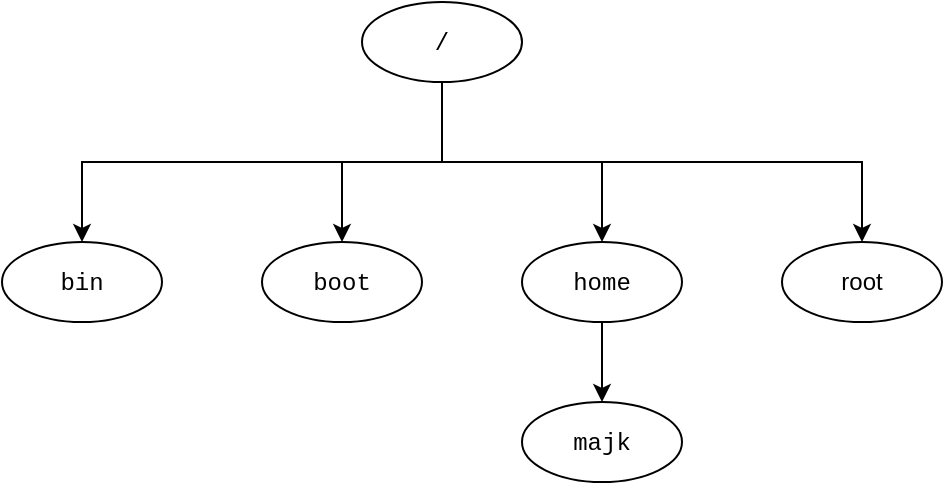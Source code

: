 <mxfile version="24.7.12">
  <diagram name="Strona-1" id="l2mlURXPRyVoS3bdO42i">
    <mxGraphModel dx="782" dy="1164" grid="1" gridSize="10" guides="1" tooltips="1" connect="1" arrows="1" fold="1" page="1" pageScale="1" pageWidth="827" pageHeight="1169" math="0" shadow="0">
      <root>
        <mxCell id="0" />
        <mxCell id="1" parent="0" />
        <mxCell id="0-CQRosKPqwTe5LOo3xO-4" value="" style="edgeStyle=orthogonalEdgeStyle;rounded=0;orthogonalLoop=1;jettySize=auto;html=1;" parent="1" source="0-CQRosKPqwTe5LOo3xO-1" target="0-CQRosKPqwTe5LOo3xO-3" edge="1">
          <mxGeometry relative="1" as="geometry">
            <Array as="points">
              <mxPoint x="360" y="180" />
              <mxPoint x="180" y="180" />
            </Array>
          </mxGeometry>
        </mxCell>
        <mxCell id="0-CQRosKPqwTe5LOo3xO-6" value="" style="edgeStyle=orthogonalEdgeStyle;rounded=0;orthogonalLoop=1;jettySize=auto;html=1;entryX=0.5;entryY=0;entryDx=0;entryDy=0;" parent="1" source="0-CQRosKPqwTe5LOo3xO-1" target="0-CQRosKPqwTe5LOo3xO-5" edge="1">
          <mxGeometry relative="1" as="geometry">
            <Array as="points">
              <mxPoint x="360" y="180" />
              <mxPoint x="570" y="180" />
            </Array>
          </mxGeometry>
        </mxCell>
        <mxCell id="0-CQRosKPqwTe5LOo3xO-8" value="" style="edgeStyle=orthogonalEdgeStyle;rounded=0;orthogonalLoop=1;jettySize=auto;html=1;" parent="1" source="0-CQRosKPqwTe5LOo3xO-1" target="0-CQRosKPqwTe5LOo3xO-7" edge="1">
          <mxGeometry relative="1" as="geometry" />
        </mxCell>
        <mxCell id="0-CQRosKPqwTe5LOo3xO-10" value="" style="edgeStyle=orthogonalEdgeStyle;rounded=0;orthogonalLoop=1;jettySize=auto;html=1;" parent="1" source="0-CQRosKPqwTe5LOo3xO-1" target="0-CQRosKPqwTe5LOo3xO-9" edge="1">
          <mxGeometry relative="1" as="geometry" />
        </mxCell>
        <mxCell id="0-CQRosKPqwTe5LOo3xO-1" value="&lt;font face=&quot;Courier New&quot;&gt;/&lt;/font&gt;" style="ellipse;whiteSpace=wrap;html=1;" parent="1" vertex="1">
          <mxGeometry x="320" y="100" width="80" height="40" as="geometry" />
        </mxCell>
        <mxCell id="0-CQRosKPqwTe5LOo3xO-3" value="&lt;font face=&quot;Courier New&quot;&gt;bin&lt;/font&gt;" style="ellipse;whiteSpace=wrap;html=1;" parent="1" vertex="1">
          <mxGeometry x="140" y="220" width="80" height="40" as="geometry" />
        </mxCell>
        <mxCell id="0-CQRosKPqwTe5LOo3xO-5" value="root" style="ellipse;whiteSpace=wrap;html=1;" parent="1" vertex="1">
          <mxGeometry x="530" y="220" width="80" height="40" as="geometry" />
        </mxCell>
        <mxCell id="0-CQRosKPqwTe5LOo3xO-7" value="&lt;font face=&quot;Courier New&quot;&gt;boot&lt;/font&gt;" style="ellipse;whiteSpace=wrap;html=1;" parent="1" vertex="1">
          <mxGeometry x="270" y="220" width="80" height="40" as="geometry" />
        </mxCell>
        <mxCell id="0-CQRosKPqwTe5LOo3xO-14" value="" style="edgeStyle=orthogonalEdgeStyle;rounded=0;orthogonalLoop=1;jettySize=auto;html=1;" parent="1" source="0-CQRosKPqwTe5LOo3xO-9" target="0-CQRosKPqwTe5LOo3xO-13" edge="1">
          <mxGeometry relative="1" as="geometry" />
        </mxCell>
        <mxCell id="0-CQRosKPqwTe5LOo3xO-9" value="&lt;font face=&quot;Courier New&quot;&gt;home&lt;/font&gt;" style="ellipse;whiteSpace=wrap;html=1;" parent="1" vertex="1">
          <mxGeometry x="400" y="220" width="80" height="40" as="geometry" />
        </mxCell>
        <mxCell id="0-CQRosKPqwTe5LOo3xO-13" value="&lt;font face=&quot;Courier New&quot;&gt;majk&lt;/font&gt;" style="ellipse;whiteSpace=wrap;html=1;" parent="1" vertex="1">
          <mxGeometry x="400" y="300" width="80" height="40" as="geometry" />
        </mxCell>
      </root>
    </mxGraphModel>
  </diagram>
</mxfile>
